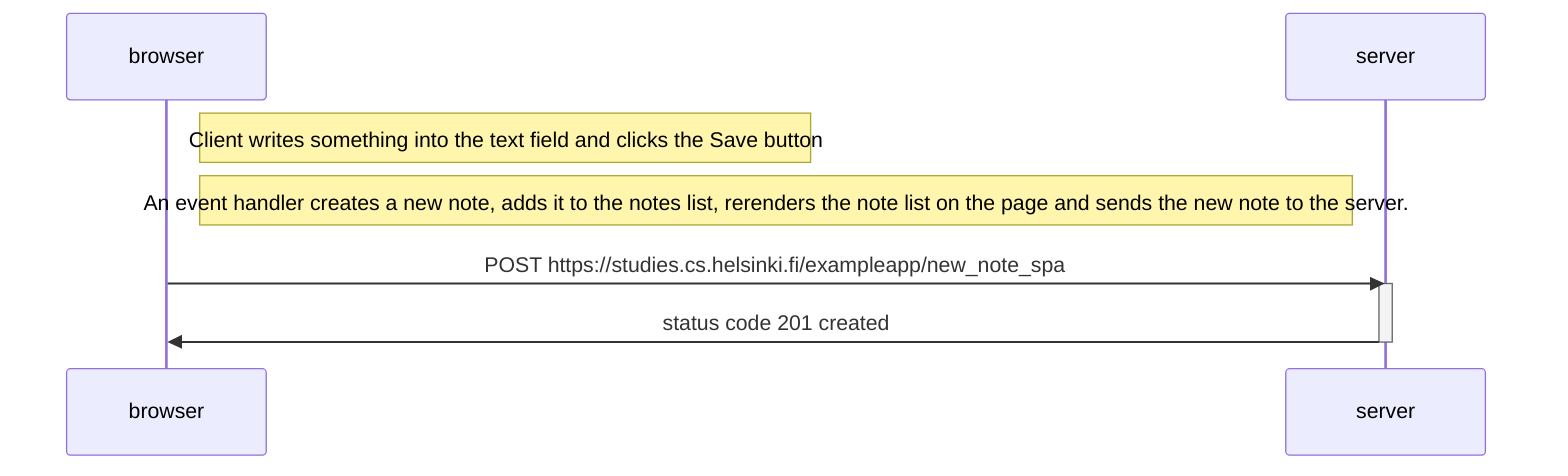sequenceDiagram
    participant browser
    participant server

    Note right of browser: Client writes something into the text field and clicks the Save button

    Note right of browser: An event handler creates a new note, adds it to the notes list, rerenders the note list on the page and sends the new note to the server.

    browser->>server: POST https://studies.cs.helsinki.fi/exampleapp/new_note_spa
    activate server
    server->>browser: status code 201 created
    deactivate server